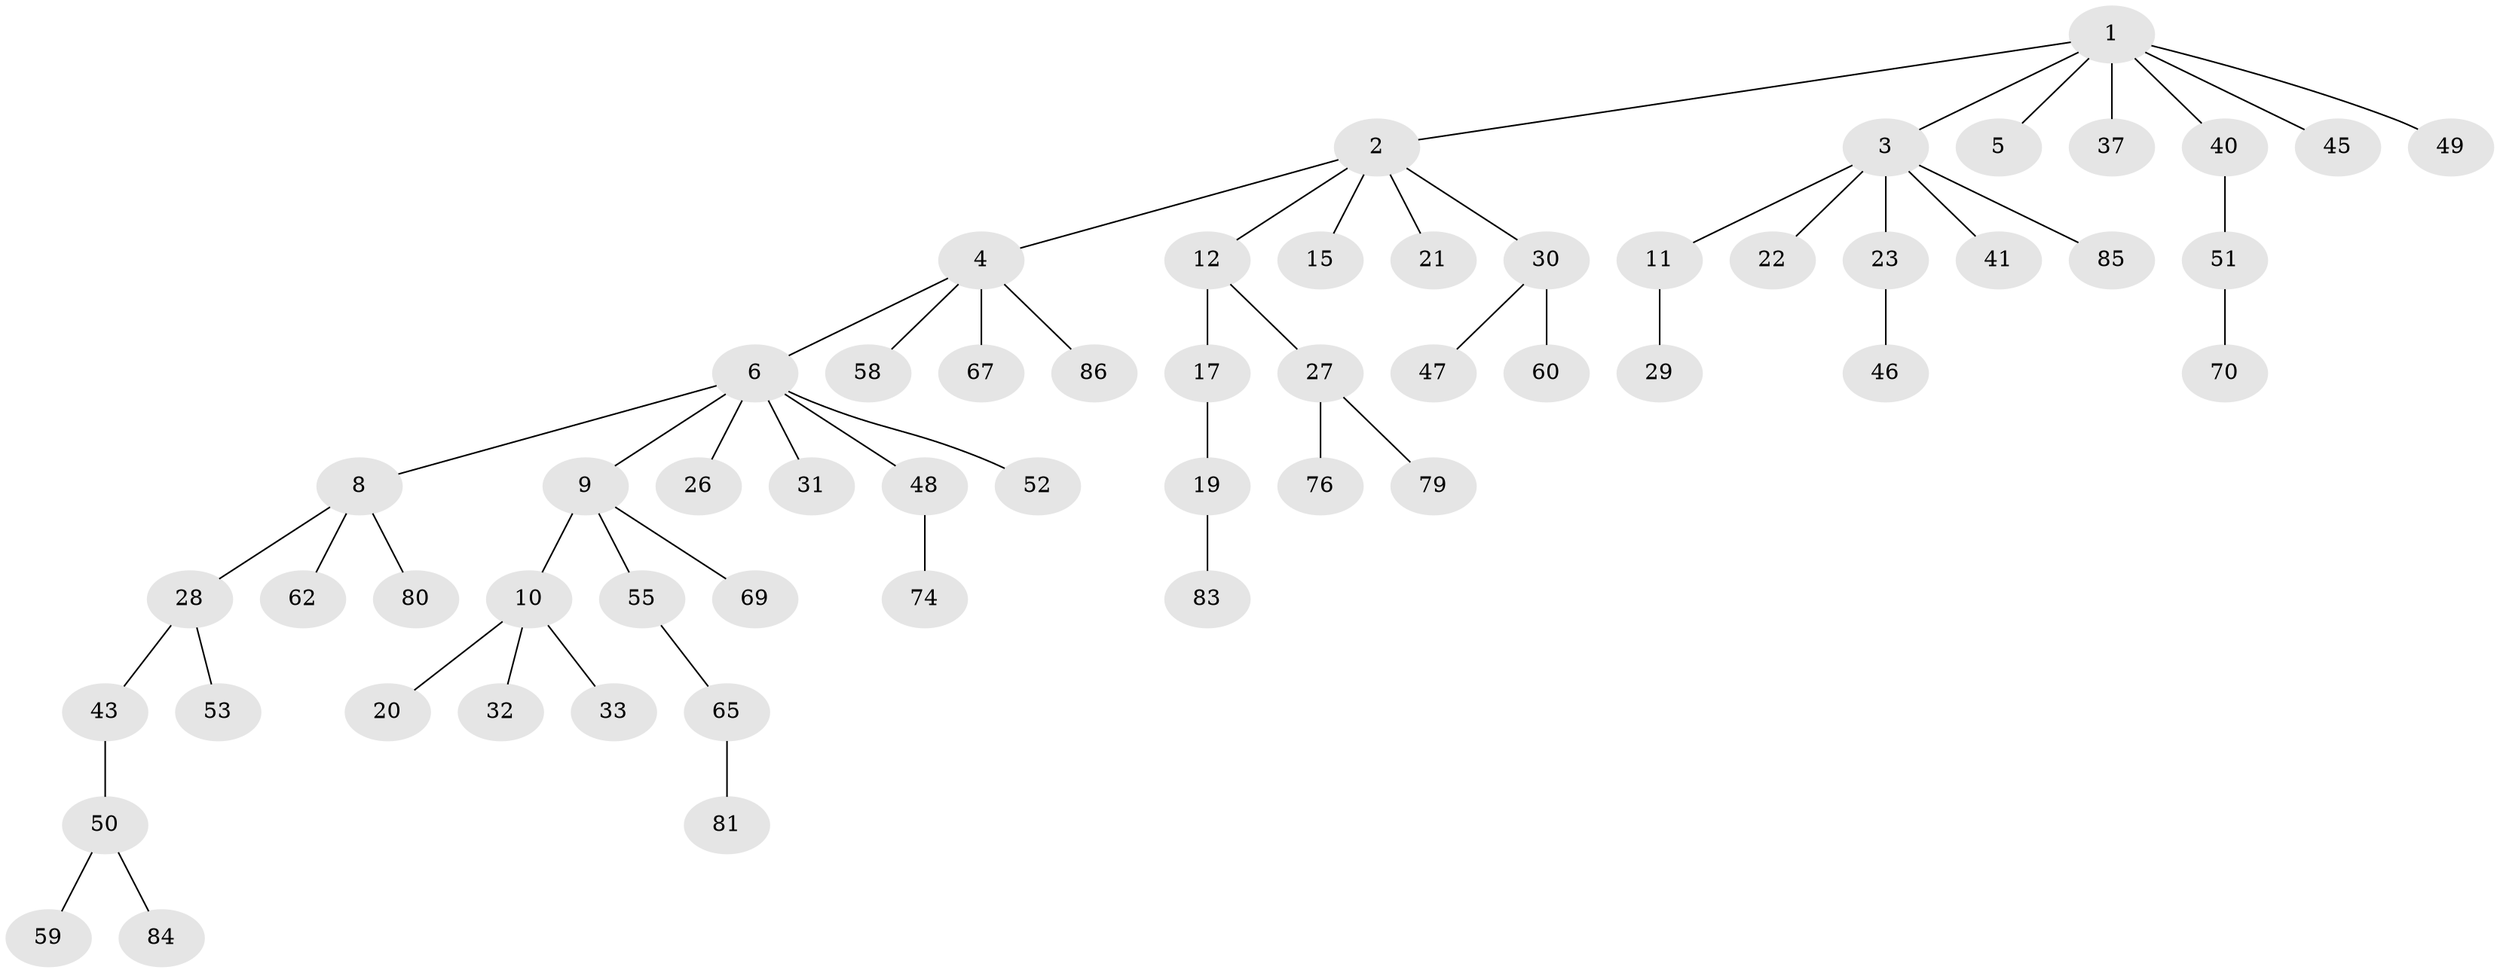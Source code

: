 // original degree distribution, {5: 0.023255813953488372, 7: 0.011627906976744186, 6: 0.011627906976744186, 3: 0.10465116279069768, 1: 0.46511627906976744, 4: 0.08139534883720931, 2: 0.3023255813953488}
// Generated by graph-tools (version 1.1) at 2025/42/03/06/25 10:42:05]
// undirected, 57 vertices, 56 edges
graph export_dot {
graph [start="1"]
  node [color=gray90,style=filled];
  1 [super="+18"];
  2 [super="+61"];
  3 [super="+14"];
  4 [super="+34"];
  5;
  6 [super="+7"];
  8 [super="+16"];
  9 [super="+54"];
  10 [super="+13"];
  11;
  12 [super="+25"];
  15;
  17 [super="+36"];
  19 [super="+71"];
  20 [super="+35"];
  21;
  22 [super="+42"];
  23 [super="+24"];
  26 [super="+75"];
  27 [super="+44"];
  28 [super="+38"];
  29 [super="+39"];
  30 [super="+66"];
  31;
  32;
  33;
  37;
  40;
  41;
  43;
  45;
  46;
  47;
  48 [super="+57"];
  49 [super="+63"];
  50 [super="+56"];
  51 [super="+64"];
  52;
  53;
  55 [super="+82"];
  58 [super="+72"];
  59 [super="+78"];
  60 [super="+68"];
  62;
  65 [super="+73"];
  67;
  69;
  70;
  74;
  76 [super="+77"];
  79;
  80;
  81;
  83;
  84;
  85;
  86;
  1 -- 2;
  1 -- 3;
  1 -- 5;
  1 -- 49;
  1 -- 40;
  1 -- 37;
  1 -- 45;
  2 -- 4;
  2 -- 12;
  2 -- 15;
  2 -- 21;
  2 -- 30;
  3 -- 11;
  3 -- 23;
  3 -- 41;
  3 -- 85;
  3 -- 22;
  4 -- 6;
  4 -- 58;
  4 -- 67;
  4 -- 86;
  6 -- 8;
  6 -- 48;
  6 -- 52;
  6 -- 9;
  6 -- 26;
  6 -- 31;
  8 -- 28;
  8 -- 80;
  8 -- 62;
  9 -- 10;
  9 -- 69;
  9 -- 55;
  10 -- 20;
  10 -- 32;
  10 -- 33;
  11 -- 29;
  12 -- 17;
  12 -- 27;
  17 -- 19;
  19 -- 83;
  23 -- 46;
  27 -- 76;
  27 -- 79;
  28 -- 43;
  28 -- 53;
  30 -- 47;
  30 -- 60;
  40 -- 51;
  43 -- 50;
  48 -- 74;
  50 -- 59;
  50 -- 84;
  51 -- 70;
  55 -- 65;
  65 -- 81;
}
